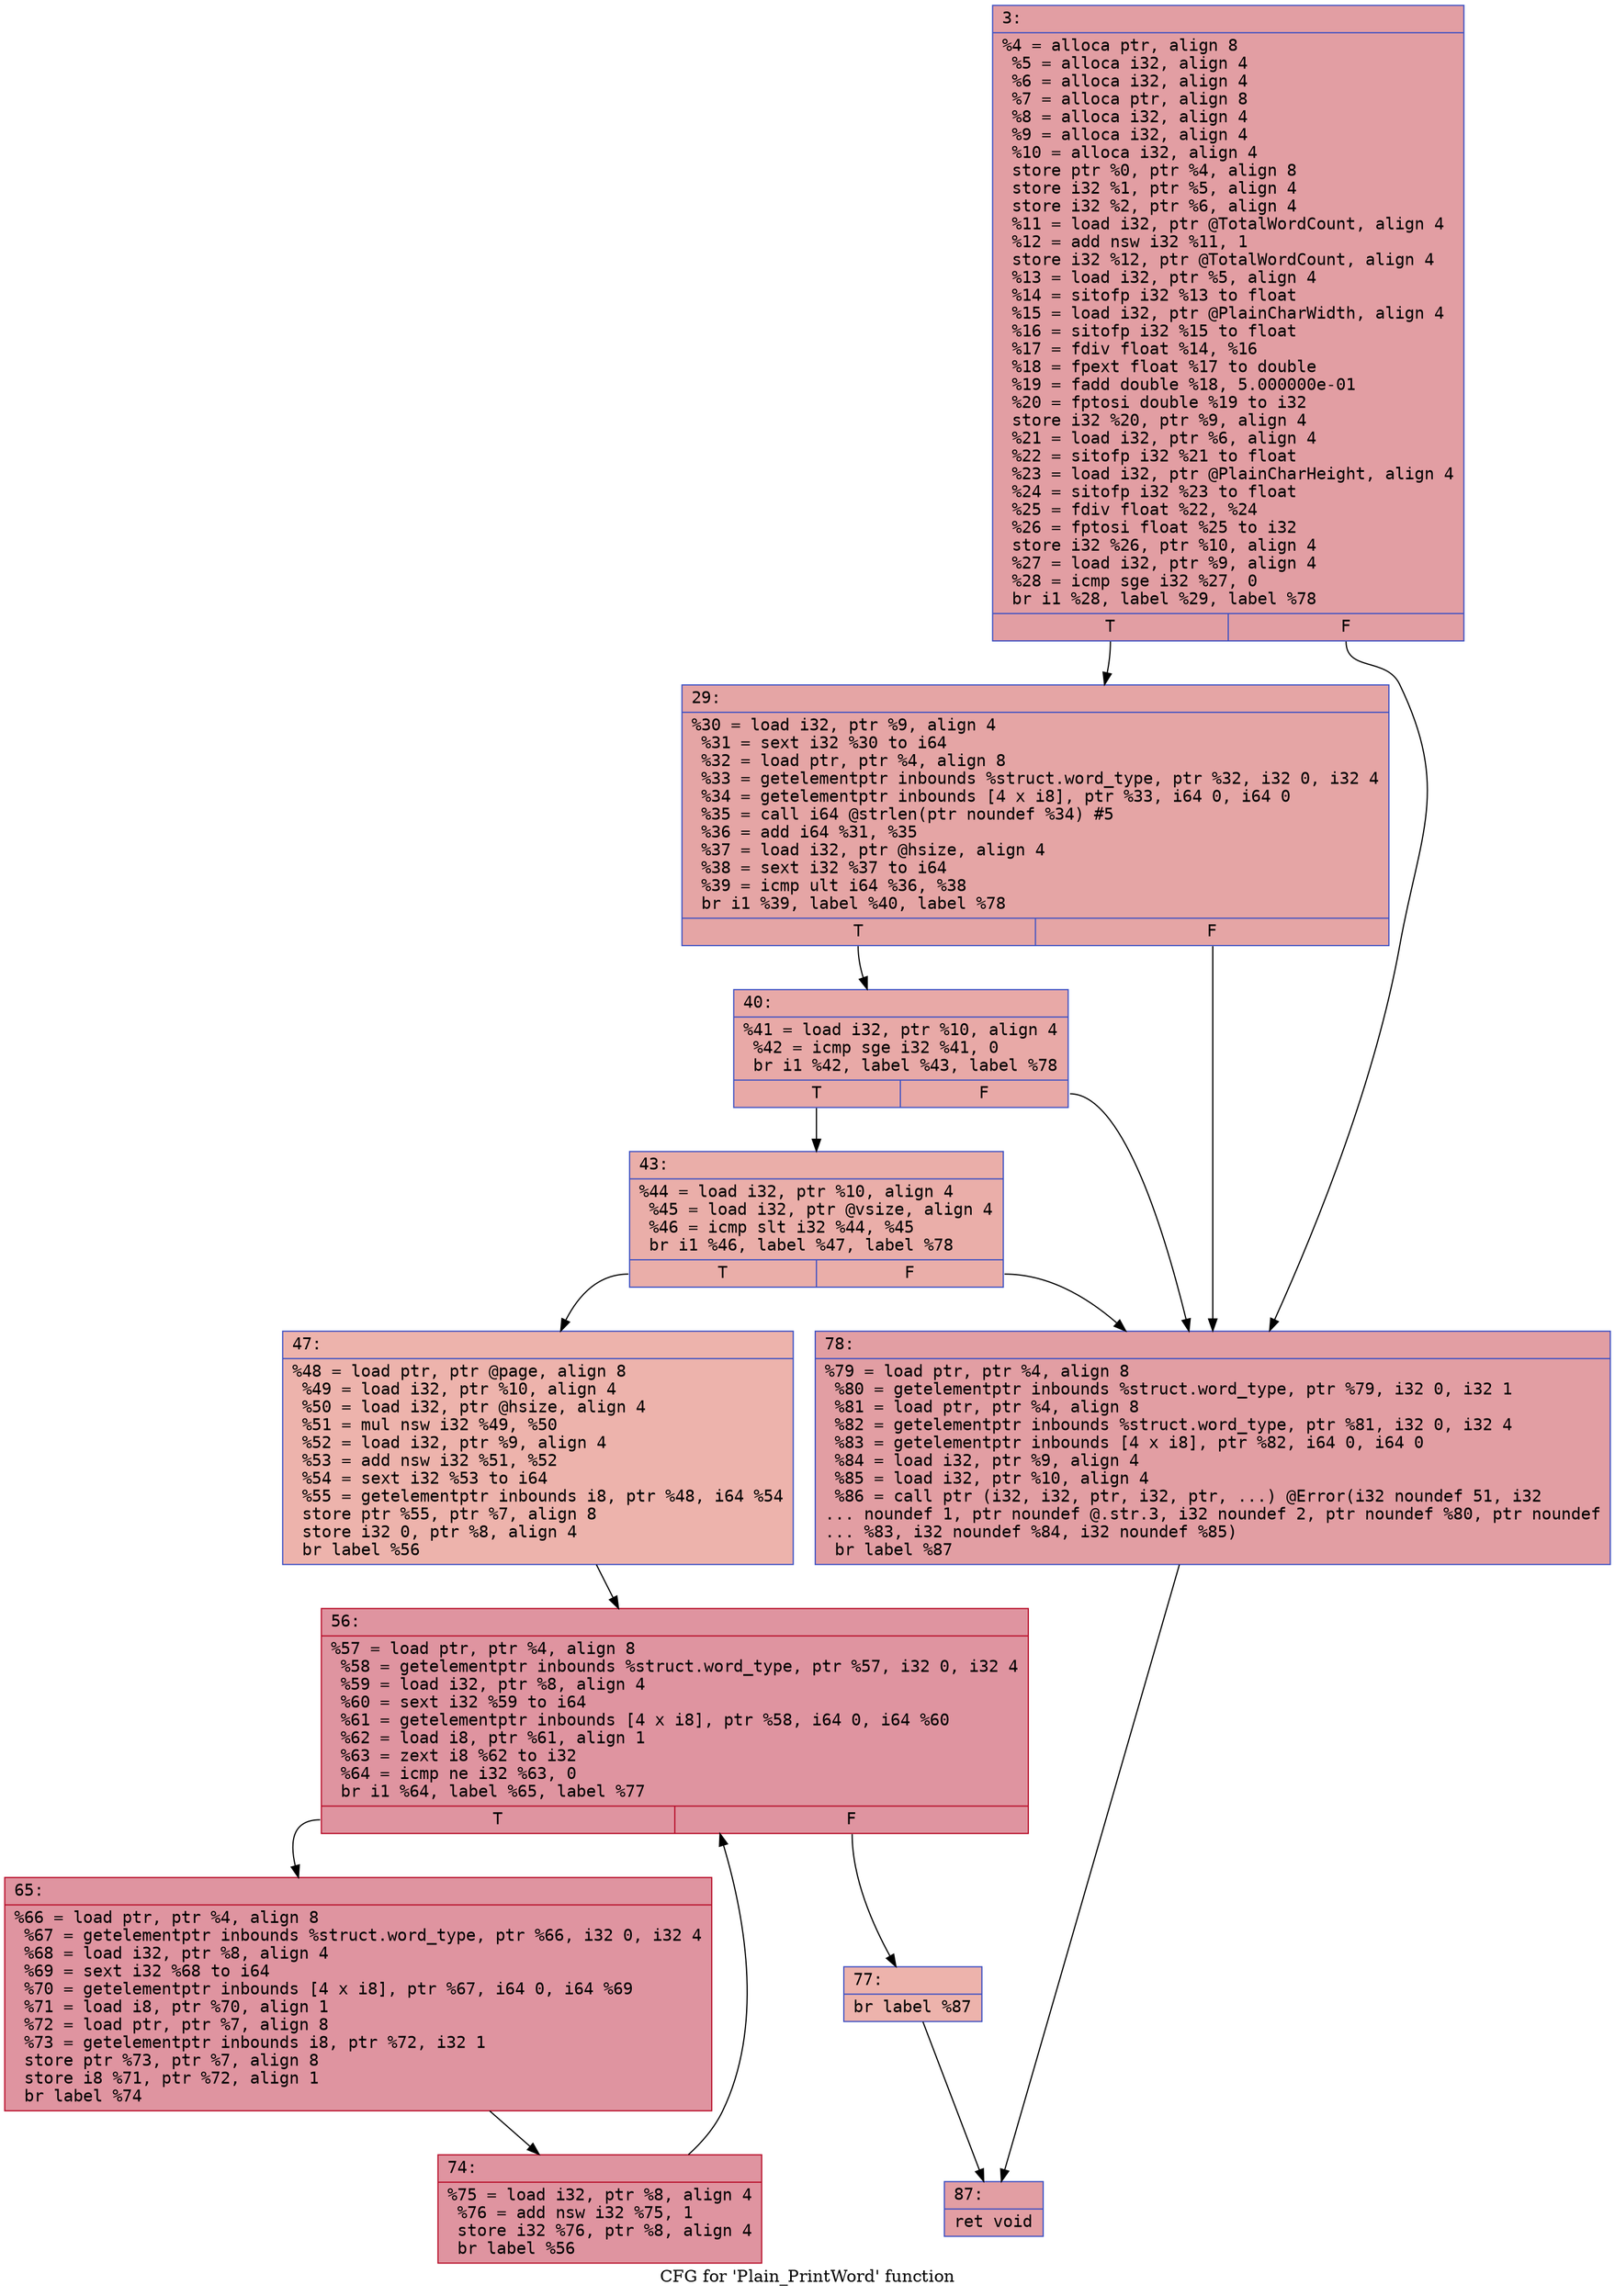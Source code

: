 digraph "CFG for 'Plain_PrintWord' function" {
	label="CFG for 'Plain_PrintWord' function";

	Node0x60000128b4d0 [shape=record,color="#3d50c3ff", style=filled, fillcolor="#be242e70" fontname="Courier",label="{3:\l|  %4 = alloca ptr, align 8\l  %5 = alloca i32, align 4\l  %6 = alloca i32, align 4\l  %7 = alloca ptr, align 8\l  %8 = alloca i32, align 4\l  %9 = alloca i32, align 4\l  %10 = alloca i32, align 4\l  store ptr %0, ptr %4, align 8\l  store i32 %1, ptr %5, align 4\l  store i32 %2, ptr %6, align 4\l  %11 = load i32, ptr @TotalWordCount, align 4\l  %12 = add nsw i32 %11, 1\l  store i32 %12, ptr @TotalWordCount, align 4\l  %13 = load i32, ptr %5, align 4\l  %14 = sitofp i32 %13 to float\l  %15 = load i32, ptr @PlainCharWidth, align 4\l  %16 = sitofp i32 %15 to float\l  %17 = fdiv float %14, %16\l  %18 = fpext float %17 to double\l  %19 = fadd double %18, 5.000000e-01\l  %20 = fptosi double %19 to i32\l  store i32 %20, ptr %9, align 4\l  %21 = load i32, ptr %6, align 4\l  %22 = sitofp i32 %21 to float\l  %23 = load i32, ptr @PlainCharHeight, align 4\l  %24 = sitofp i32 %23 to float\l  %25 = fdiv float %22, %24\l  %26 = fptosi float %25 to i32\l  store i32 %26, ptr %10, align 4\l  %27 = load i32, ptr %9, align 4\l  %28 = icmp sge i32 %27, 0\l  br i1 %28, label %29, label %78\l|{<s0>T|<s1>F}}"];
	Node0x60000128b4d0:s0 -> Node0x60000128b570[tooltip="3 -> 29\nProbability 50.00%" ];
	Node0x60000128b4d0:s1 -> Node0x60000128b7f0[tooltip="3 -> 78\nProbability 50.00%" ];
	Node0x60000128b570 [shape=record,color="#3d50c3ff", style=filled, fillcolor="#c5333470" fontname="Courier",label="{29:\l|  %30 = load i32, ptr %9, align 4\l  %31 = sext i32 %30 to i64\l  %32 = load ptr, ptr %4, align 8\l  %33 = getelementptr inbounds %struct.word_type, ptr %32, i32 0, i32 4\l  %34 = getelementptr inbounds [4 x i8], ptr %33, i64 0, i64 0\l  %35 = call i64 @strlen(ptr noundef %34) #5\l  %36 = add i64 %31, %35\l  %37 = load i32, ptr @hsize, align 4\l  %38 = sext i32 %37 to i64\l  %39 = icmp ult i64 %36, %38\l  br i1 %39, label %40, label %78\l|{<s0>T|<s1>F}}"];
	Node0x60000128b570:s0 -> Node0x60000128b5c0[tooltip="29 -> 40\nProbability 50.00%" ];
	Node0x60000128b570:s1 -> Node0x60000128b7f0[tooltip="29 -> 78\nProbability 50.00%" ];
	Node0x60000128b5c0 [shape=record,color="#3d50c3ff", style=filled, fillcolor="#ca3b3770" fontname="Courier",label="{40:\l|  %41 = load i32, ptr %10, align 4\l  %42 = icmp sge i32 %41, 0\l  br i1 %42, label %43, label %78\l|{<s0>T|<s1>F}}"];
	Node0x60000128b5c0:s0 -> Node0x60000128b610[tooltip="40 -> 43\nProbability 50.00%" ];
	Node0x60000128b5c0:s1 -> Node0x60000128b7f0[tooltip="40 -> 78\nProbability 50.00%" ];
	Node0x60000128b610 [shape=record,color="#3d50c3ff", style=filled, fillcolor="#d0473d70" fontname="Courier",label="{43:\l|  %44 = load i32, ptr %10, align 4\l  %45 = load i32, ptr @vsize, align 4\l  %46 = icmp slt i32 %44, %45\l  br i1 %46, label %47, label %78\l|{<s0>T|<s1>F}}"];
	Node0x60000128b610:s0 -> Node0x60000128b660[tooltip="43 -> 47\nProbability 50.00%" ];
	Node0x60000128b610:s1 -> Node0x60000128b7f0[tooltip="43 -> 78\nProbability 50.00%" ];
	Node0x60000128b660 [shape=record,color="#3d50c3ff", style=filled, fillcolor="#d6524470" fontname="Courier",label="{47:\l|  %48 = load ptr, ptr @page, align 8\l  %49 = load i32, ptr %10, align 4\l  %50 = load i32, ptr @hsize, align 4\l  %51 = mul nsw i32 %49, %50\l  %52 = load i32, ptr %9, align 4\l  %53 = add nsw i32 %51, %52\l  %54 = sext i32 %53 to i64\l  %55 = getelementptr inbounds i8, ptr %48, i64 %54\l  store ptr %55, ptr %7, align 8\l  store i32 0, ptr %8, align 4\l  br label %56\l}"];
	Node0x60000128b660 -> Node0x60000128b6b0[tooltip="47 -> 56\nProbability 100.00%" ];
	Node0x60000128b6b0 [shape=record,color="#b70d28ff", style=filled, fillcolor="#b70d2870" fontname="Courier",label="{56:\l|  %57 = load ptr, ptr %4, align 8\l  %58 = getelementptr inbounds %struct.word_type, ptr %57, i32 0, i32 4\l  %59 = load i32, ptr %8, align 4\l  %60 = sext i32 %59 to i64\l  %61 = getelementptr inbounds [4 x i8], ptr %58, i64 0, i64 %60\l  %62 = load i8, ptr %61, align 1\l  %63 = zext i8 %62 to i32\l  %64 = icmp ne i32 %63, 0\l  br i1 %64, label %65, label %77\l|{<s0>T|<s1>F}}"];
	Node0x60000128b6b0:s0 -> Node0x60000128b700[tooltip="56 -> 65\nProbability 96.88%" ];
	Node0x60000128b6b0:s1 -> Node0x60000128b7a0[tooltip="56 -> 77\nProbability 3.12%" ];
	Node0x60000128b700 [shape=record,color="#b70d28ff", style=filled, fillcolor="#b70d2870" fontname="Courier",label="{65:\l|  %66 = load ptr, ptr %4, align 8\l  %67 = getelementptr inbounds %struct.word_type, ptr %66, i32 0, i32 4\l  %68 = load i32, ptr %8, align 4\l  %69 = sext i32 %68 to i64\l  %70 = getelementptr inbounds [4 x i8], ptr %67, i64 0, i64 %69\l  %71 = load i8, ptr %70, align 1\l  %72 = load ptr, ptr %7, align 8\l  %73 = getelementptr inbounds i8, ptr %72, i32 1\l  store ptr %73, ptr %7, align 8\l  store i8 %71, ptr %72, align 1\l  br label %74\l}"];
	Node0x60000128b700 -> Node0x60000128b750[tooltip="65 -> 74\nProbability 100.00%" ];
	Node0x60000128b750 [shape=record,color="#b70d28ff", style=filled, fillcolor="#b70d2870" fontname="Courier",label="{74:\l|  %75 = load i32, ptr %8, align 4\l  %76 = add nsw i32 %75, 1\l  store i32 %76, ptr %8, align 4\l  br label %56\l}"];
	Node0x60000128b750 -> Node0x60000128b6b0[tooltip="74 -> 56\nProbability 100.00%" ];
	Node0x60000128b7a0 [shape=record,color="#3d50c3ff", style=filled, fillcolor="#d6524470" fontname="Courier",label="{77:\l|  br label %87\l}"];
	Node0x60000128b7a0 -> Node0x60000128b840[tooltip="77 -> 87\nProbability 100.00%" ];
	Node0x60000128b7f0 [shape=record,color="#3d50c3ff", style=filled, fillcolor="#be242e70" fontname="Courier",label="{78:\l|  %79 = load ptr, ptr %4, align 8\l  %80 = getelementptr inbounds %struct.word_type, ptr %79, i32 0, i32 1\l  %81 = load ptr, ptr %4, align 8\l  %82 = getelementptr inbounds %struct.word_type, ptr %81, i32 0, i32 4\l  %83 = getelementptr inbounds [4 x i8], ptr %82, i64 0, i64 0\l  %84 = load i32, ptr %9, align 4\l  %85 = load i32, ptr %10, align 4\l  %86 = call ptr (i32, i32, ptr, i32, ptr, ...) @Error(i32 noundef 51, i32\l... noundef 1, ptr noundef @.str.3, i32 noundef 2, ptr noundef %80, ptr noundef\l... %83, i32 noundef %84, i32 noundef %85)\l  br label %87\l}"];
	Node0x60000128b7f0 -> Node0x60000128b840[tooltip="78 -> 87\nProbability 100.00%" ];
	Node0x60000128b840 [shape=record,color="#3d50c3ff", style=filled, fillcolor="#be242e70" fontname="Courier",label="{87:\l|  ret void\l}"];
}
